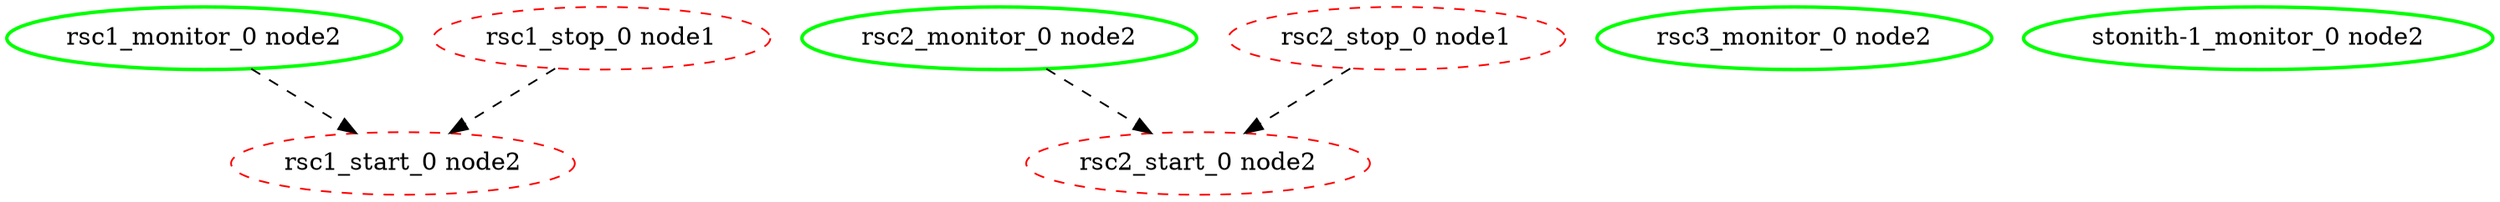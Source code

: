  digraph "g" {
"rsc1_monitor_0 node2" -> "rsc1_start_0 node2" [ style = dashed]
"rsc1_monitor_0 node2" [ style=bold color="green" fontcolor="black"]
"rsc1_start_0 node2" [ style=dashed color="red" fontcolor="black"]
"rsc1_stop_0 node1" -> "rsc1_start_0 node2" [ style = dashed]
"rsc1_stop_0 node1" [ style=dashed color="red" fontcolor="black"]
"rsc2_monitor_0 node2" -> "rsc2_start_0 node2" [ style = dashed]
"rsc2_monitor_0 node2" [ style=bold color="green" fontcolor="black"]
"rsc2_start_0 node2" [ style=dashed color="red" fontcolor="black"]
"rsc2_stop_0 node1" -> "rsc2_start_0 node2" [ style = dashed]
"rsc2_stop_0 node1" [ style=dashed color="red" fontcolor="black"]
"rsc3_monitor_0 node2" [ style=bold color="green" fontcolor="black"]
"stonith-1_monitor_0 node2" [ style=bold color="green" fontcolor="black"]
}
